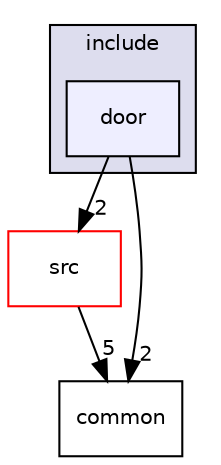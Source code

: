 digraph "include/door" {
  compound=true
  node [ fontsize="10", fontname="Helvetica"];
  edge [ labelfontsize="10", labelfontname="Helvetica"];
  subgraph clusterdir_d44c64559bbebec7f509842c48db8b23 {
    graph [ bgcolor="#ddddee", pencolor="black", label="include" fontname="Helvetica", fontsize="10", URL="dir_d44c64559bbebec7f509842c48db8b23.html"]
  dir_7c9aaf4e1a2827b4efb1b252170c28d6 [shape=box, label="door", style="filled", fillcolor="#eeeeff", pencolor="black", URL="dir_7c9aaf4e1a2827b4efb1b252170c28d6.html"];
  }
  dir_68267d1309a1af8e8297ef4c3efbcdba [shape=box label="src" fillcolor="white" style="filled" color="red" URL="dir_68267d1309a1af8e8297ef4c3efbcdba.html"];
  dir_0966d06610f72609fd9aa4979c2b5a92 [shape=box label="common" URL="dir_0966d06610f72609fd9aa4979c2b5a92.html"];
  dir_68267d1309a1af8e8297ef4c3efbcdba->dir_0966d06610f72609fd9aa4979c2b5a92 [headlabel="5", labeldistance=1.5 headhref="dir_000004_000003.html"];
  dir_7c9aaf4e1a2827b4efb1b252170c28d6->dir_68267d1309a1af8e8297ef4c3efbcdba [headlabel="2", labeldistance=1.5 headhref="dir_000002_000004.html"];
  dir_7c9aaf4e1a2827b4efb1b252170c28d6->dir_0966d06610f72609fd9aa4979c2b5a92 [headlabel="2", labeldistance=1.5 headhref="dir_000002_000003.html"];
}
